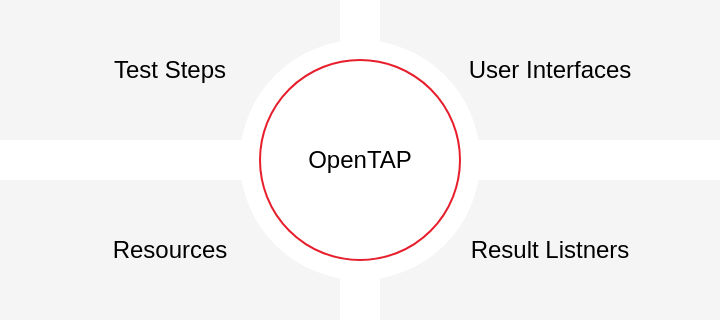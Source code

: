 <mxfile version="12.7.6" type="device"><diagram id="__BssJPlB_pRFNjgobM9" name="Page-1"><mxGraphModel dx="982" dy="534" grid="1" gridSize="10" guides="1" tooltips="1" connect="1" arrows="1" fold="1" page="1" pageScale="1" pageWidth="850" pageHeight="1100" math="0" shadow="0"><root><mxCell id="0"/><mxCell id="1" parent="0"/><mxCell id="lpPTdzi9CCR8h-OgVOEY-8" value="Result Listners" style="rounded=0;whiteSpace=wrap;html=1;fillColor=#F5F5F5;strokeColor=none;" vertex="1" parent="1"><mxGeometry x="310" y="170" width="170" height="70" as="geometry"/></mxCell><mxCell id="lpPTdzi9CCR8h-OgVOEY-4" value="User Interfaces" style="rounded=0;whiteSpace=wrap;html=1;fillColor=#F5F5F5;strokeColor=none;" vertex="1" parent="1"><mxGeometry x="310" y="80" width="170" height="70" as="geometry"/></mxCell><mxCell id="lpPTdzi9CCR8h-OgVOEY-6" value="Test Steps" style="rounded=0;whiteSpace=wrap;html=1;fillColor=#F5F5F5;strokeColor=none;" vertex="1" parent="1"><mxGeometry x="120" y="80" width="170" height="70" as="geometry"/></mxCell><mxCell id="lpPTdzi9CCR8h-OgVOEY-7" value="Resources" style="rounded=0;whiteSpace=wrap;html=1;fillColor=#F5F5F5;strokeColor=none;" vertex="1" parent="1"><mxGeometry x="120" y="170" width="170" height="70" as="geometry"/></mxCell><mxCell id="lpPTdzi9CCR8h-OgVOEY-3" value="" style="ellipse;whiteSpace=wrap;html=1;strokeColor=none;" vertex="1" parent="1"><mxGeometry x="240" y="100" width="120" height="120" as="geometry"/></mxCell><mxCell id="lpPTdzi9CCR8h-OgVOEY-1" value="OpenTAP" style="ellipse;whiteSpace=wrap;html=1;strokeColor=#E71F2D;" vertex="1" parent="1"><mxGeometry x="250" y="110" width="100" height="100" as="geometry"/></mxCell></root></mxGraphModel></diagram></mxfile>